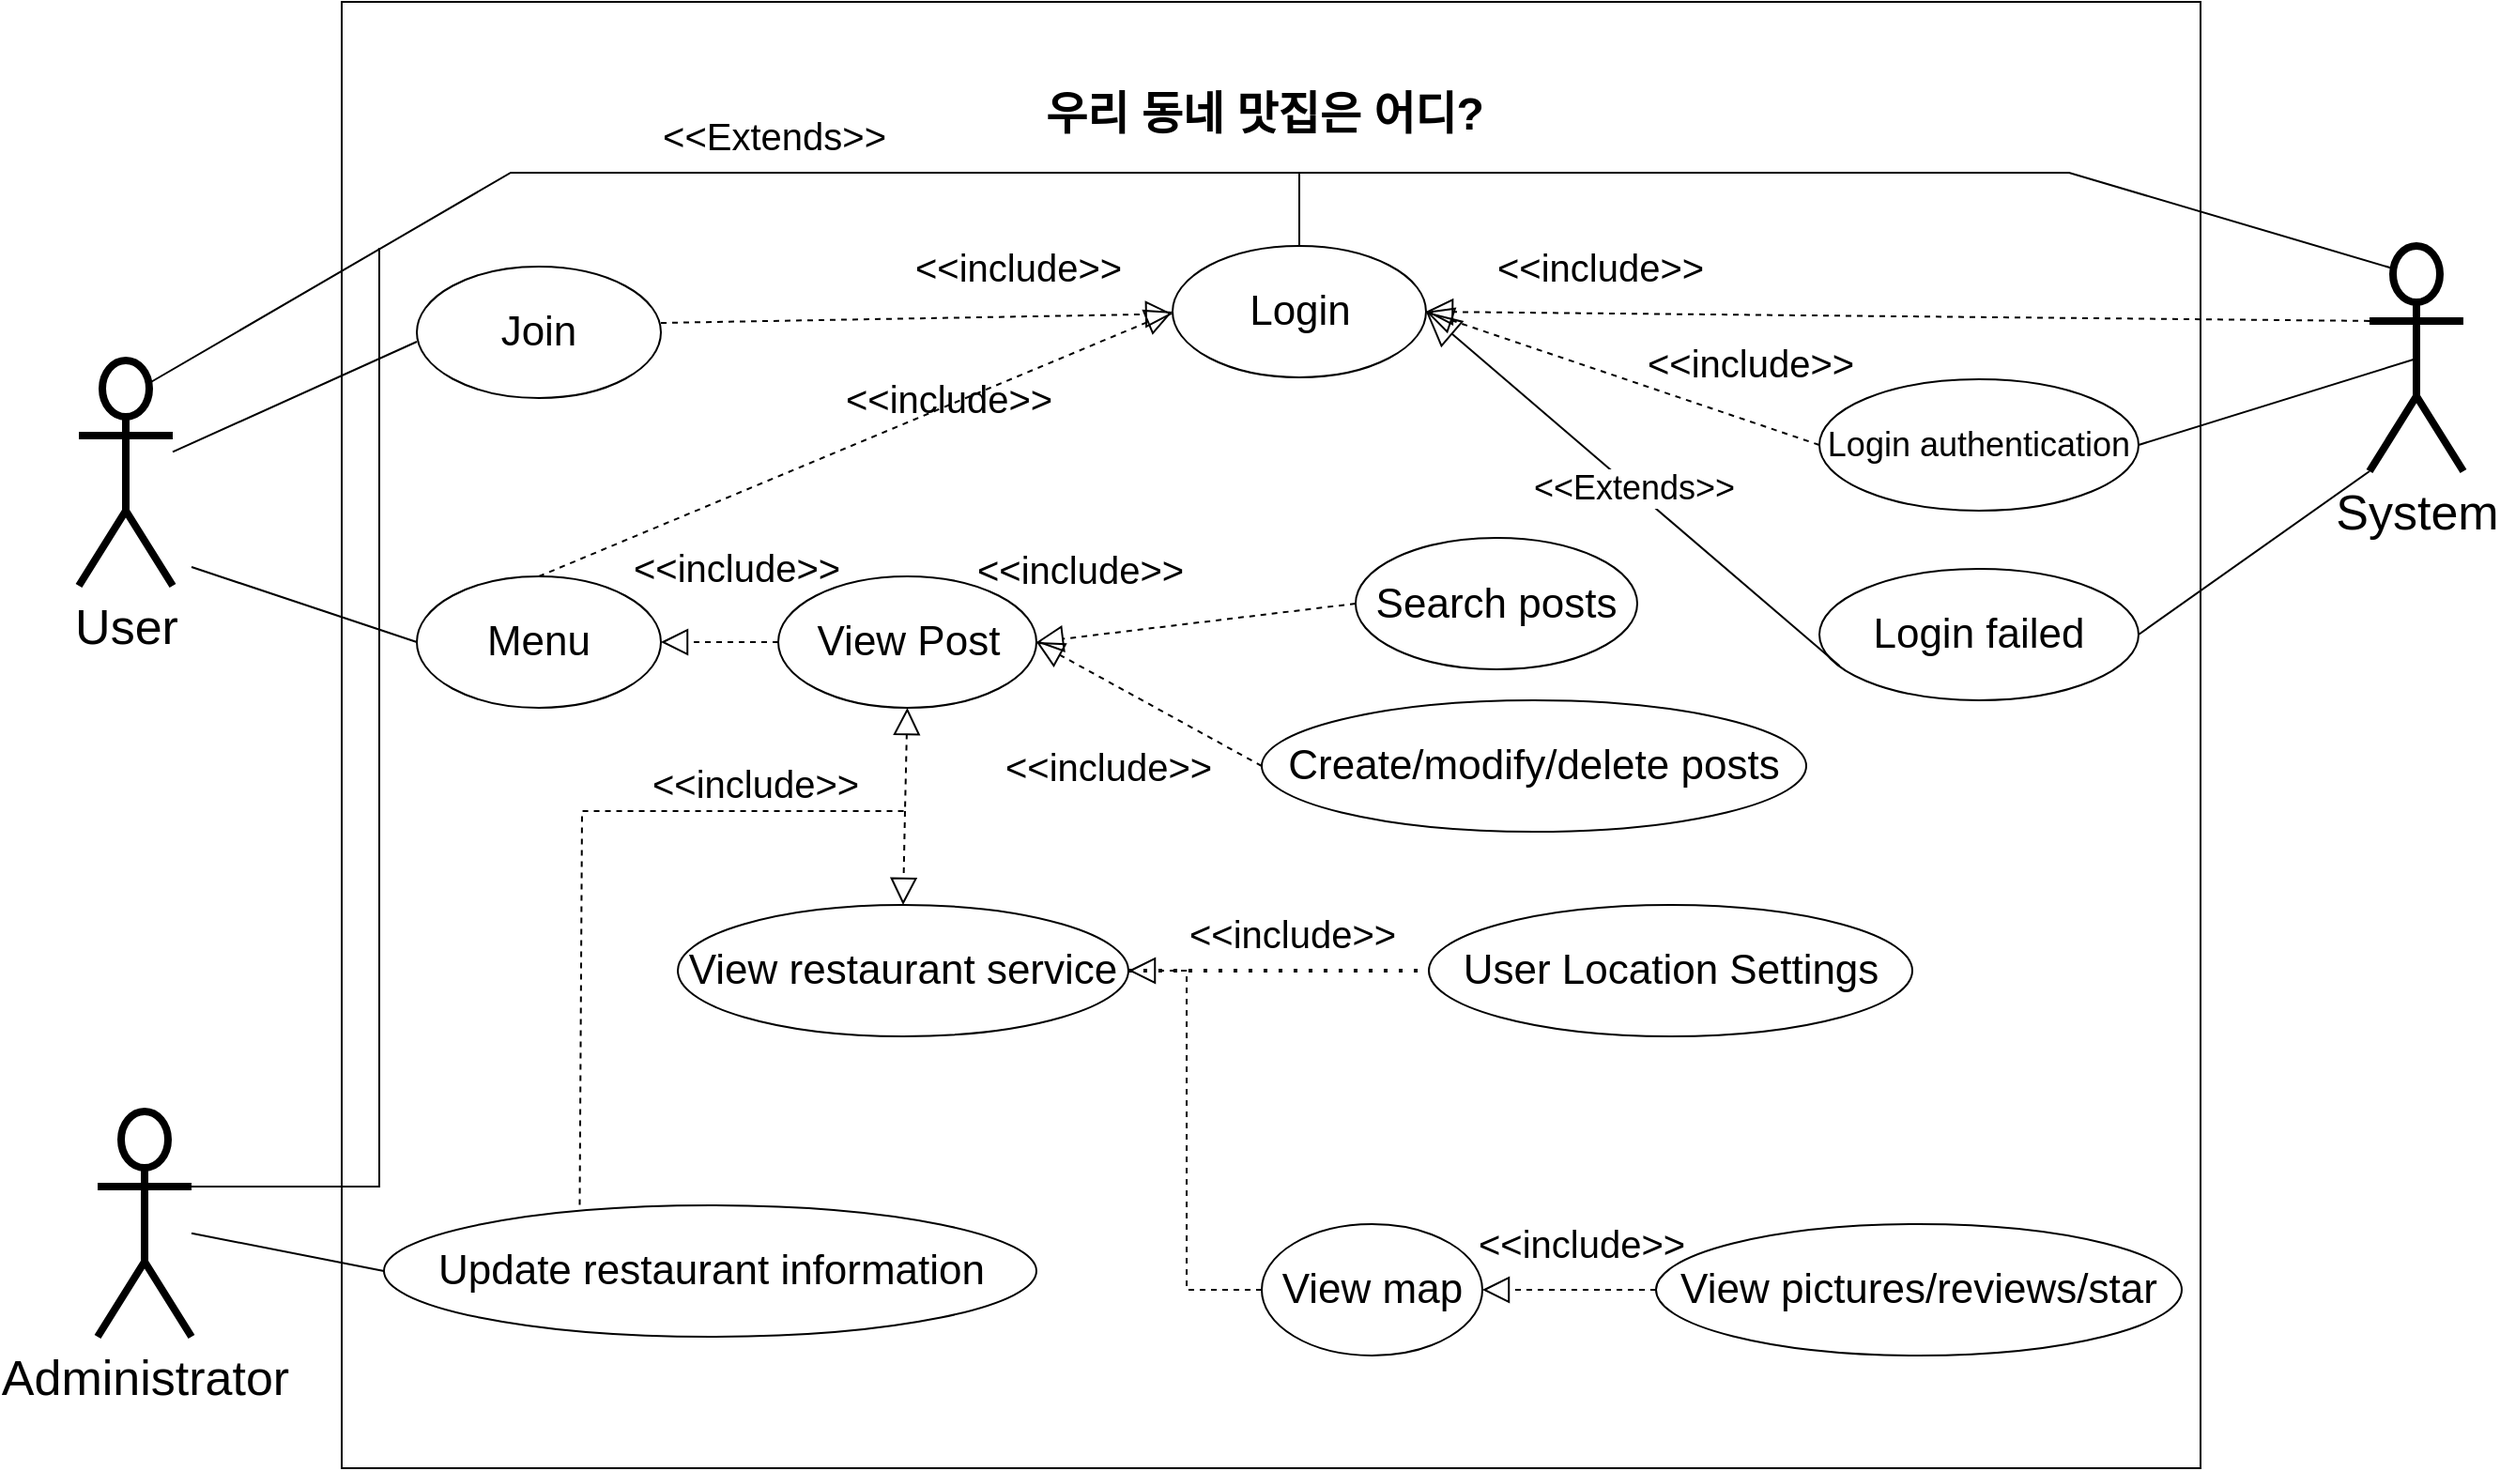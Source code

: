 <mxfile version="21.1.5" type="github">
  <diagram name="페이지-1" id="wWM9gtQzFqx25JjFePYi">
    <mxGraphModel dx="2460" dy="1075" grid="1" gridSize="10" guides="1" tooltips="1" connect="1" arrows="1" fold="1" page="1" pageScale="1" pageWidth="827" pageHeight="1169" math="0" shadow="0">
      <root>
        <mxCell id="0" />
        <mxCell id="1" parent="0" />
        <mxCell id="1IU3ckHuEVs75nmSolgR-3" value="User" style="shape=umlActor;verticalLabelPosition=bottom;verticalAlign=top;html=1;outlineConnect=0;strokeWidth=4;fontSize=26;" vertex="1" parent="1">
          <mxGeometry x="-100" y="340" width="50" height="120" as="geometry" />
        </mxCell>
        <mxCell id="1IU3ckHuEVs75nmSolgR-9" value="" style="rounded=0;whiteSpace=wrap;html=1;" vertex="1" parent="1">
          <mxGeometry x="40" y="149" width="990" height="781" as="geometry" />
        </mxCell>
        <mxCell id="1IU3ckHuEVs75nmSolgR-2" value="&lt;h1&gt;우리 동네 맛집은 어디?&lt;/h1&gt;" style="text;html=1;strokeColor=none;fillColor=none;spacing=5;spacingTop=-20;whiteSpace=wrap;overflow=hidden;rounded=0;" vertex="1" parent="1">
          <mxGeometry x="410" y="189" width="280" height="40" as="geometry" />
        </mxCell>
        <mxCell id="1IU3ckHuEVs75nmSolgR-4" value="Administrator" style="shape=umlActor;verticalLabelPosition=bottom;verticalAlign=top;html=1;outlineConnect=0;strokeWidth=4;fontSize=26;" vertex="1" parent="1">
          <mxGeometry x="-90" y="740" width="50" height="120" as="geometry" />
        </mxCell>
        <mxCell id="1IU3ckHuEVs75nmSolgR-7" value="System" style="shape=umlActor;verticalLabelPosition=bottom;verticalAlign=top;html=1;outlineConnect=0;strokeWidth=4;fontSize=26;" vertex="1" parent="1">
          <mxGeometry x="1120" y="279" width="50" height="120" as="geometry" />
        </mxCell>
        <mxCell id="1IU3ckHuEVs75nmSolgR-11" value="&lt;font style=&quot;font-size: 22px;&quot;&gt;Join&lt;/font&gt;" style="ellipse;whiteSpace=wrap;html=1;" vertex="1" parent="1">
          <mxGeometry x="80" y="290" width="130" height="70" as="geometry" />
        </mxCell>
        <mxCell id="1IU3ckHuEVs75nmSolgR-12" value="&lt;font style=&quot;font-size: 22px;&quot;&gt;Menu&lt;/font&gt;" style="ellipse;whiteSpace=wrap;html=1;" vertex="1" parent="1">
          <mxGeometry x="80" y="455" width="130" height="70" as="geometry" />
        </mxCell>
        <mxCell id="1IU3ckHuEVs75nmSolgR-13" value="&lt;font style=&quot;font-size: 22px;&quot;&gt;Update restaurant information&lt;/font&gt;" style="ellipse;whiteSpace=wrap;html=1;" vertex="1" parent="1">
          <mxGeometry x="62.5" y="790" width="347.5" height="70" as="geometry" />
        </mxCell>
        <mxCell id="1IU3ckHuEVs75nmSolgR-14" value="&lt;font style=&quot;font-size: 22px;&quot;&gt;Login&lt;/font&gt;" style="ellipse;whiteSpace=wrap;html=1;" vertex="1" parent="1">
          <mxGeometry x="482.5" y="279" width="135" height="70" as="geometry" />
        </mxCell>
        <mxCell id="1IU3ckHuEVs75nmSolgR-15" value="&lt;font style=&quot;font-size: 18px;&quot;&gt;Login authentication&lt;/font&gt;" style="ellipse;whiteSpace=wrap;html=1;" vertex="1" parent="1">
          <mxGeometry x="827" y="350" width="170" height="70" as="geometry" />
        </mxCell>
        <mxCell id="1IU3ckHuEVs75nmSolgR-16" value="&lt;font style=&quot;font-size: 22px;&quot;&gt;Login failed&lt;/font&gt;" style="ellipse;whiteSpace=wrap;html=1;" vertex="1" parent="1">
          <mxGeometry x="827" y="451" width="170" height="70" as="geometry" />
        </mxCell>
        <mxCell id="1IU3ckHuEVs75nmSolgR-18" value="&lt;font style=&quot;font-size: 22px;&quot;&gt;View Post&lt;/font&gt;" style="ellipse;whiteSpace=wrap;html=1;" vertex="1" parent="1">
          <mxGeometry x="272.5" y="455" width="137.5" height="70" as="geometry" />
        </mxCell>
        <mxCell id="1IU3ckHuEVs75nmSolgR-19" value="&lt;font style=&quot;font-size: 22px;&quot;&gt;View restaurant service&lt;/font&gt;" style="ellipse;whiteSpace=wrap;html=1;" vertex="1" parent="1">
          <mxGeometry x="219" y="630" width="240" height="70" as="geometry" />
        </mxCell>
        <mxCell id="1IU3ckHuEVs75nmSolgR-20" value="&lt;font style=&quot;font-size: 22px;&quot;&gt;Search posts&lt;/font&gt;" style="ellipse;whiteSpace=wrap;html=1;" vertex="1" parent="1">
          <mxGeometry x="580" y="434.5" width="150" height="70" as="geometry" />
        </mxCell>
        <mxCell id="1IU3ckHuEVs75nmSolgR-21" value="&lt;font style=&quot;font-size: 22px;&quot;&gt;Create/modify/delete posts&lt;/font&gt;" style="ellipse;whiteSpace=wrap;html=1;" vertex="1" parent="1">
          <mxGeometry x="530" y="521" width="290" height="70" as="geometry" />
        </mxCell>
        <mxCell id="1IU3ckHuEVs75nmSolgR-22" value="&lt;font style=&quot;font-size: 22px;&quot;&gt;User Location Settings&lt;/font&gt;" style="ellipse;whiteSpace=wrap;html=1;" vertex="1" parent="1">
          <mxGeometry x="619" y="630" width="257.5" height="70" as="geometry" />
        </mxCell>
        <mxCell id="1IU3ckHuEVs75nmSolgR-23" value="&lt;font style=&quot;font-size: 22px;&quot;&gt;View map&lt;/font&gt;" style="ellipse;whiteSpace=wrap;html=1;" vertex="1" parent="1">
          <mxGeometry x="530" y="800" width="117.5" height="70" as="geometry" />
        </mxCell>
        <mxCell id="1IU3ckHuEVs75nmSolgR-24" value="&lt;font style=&quot;font-size: 22px;&quot;&gt;View pictures/reviews/star&lt;/font&gt;" style="ellipse;whiteSpace=wrap;html=1;" vertex="1" parent="1">
          <mxGeometry x="740" y="800" width="280" height="70" as="geometry" />
        </mxCell>
        <mxCell id="1IU3ckHuEVs75nmSolgR-28" value="" style="endArrow=none;html=1;rounded=0;" edge="1" parent="1" source="1IU3ckHuEVs75nmSolgR-3">
          <mxGeometry width="50" height="50" relative="1" as="geometry">
            <mxPoint x="30" y="380" as="sourcePoint" />
            <mxPoint x="80" y="330" as="targetPoint" />
          </mxGeometry>
        </mxCell>
        <mxCell id="1IU3ckHuEVs75nmSolgR-29" value="" style="endArrow=none;html=1;rounded=0;entryX=0;entryY=0.5;entryDx=0;entryDy=0;" edge="1" parent="1" target="1IU3ckHuEVs75nmSolgR-12">
          <mxGeometry width="50" height="50" relative="1" as="geometry">
            <mxPoint x="-40" y="450" as="sourcePoint" />
            <mxPoint x="40" y="460" as="targetPoint" />
          </mxGeometry>
        </mxCell>
        <mxCell id="1IU3ckHuEVs75nmSolgR-31" value="" style="endArrow=none;html=1;rounded=0;entryX=0;entryY=0.5;entryDx=0;entryDy=0;" edge="1" parent="1" source="1IU3ckHuEVs75nmSolgR-4" target="1IU3ckHuEVs75nmSolgR-13">
          <mxGeometry width="50" height="50" relative="1" as="geometry">
            <mxPoint x="610" y="660" as="sourcePoint" />
            <mxPoint x="660" y="620" as="targetPoint" />
          </mxGeometry>
        </mxCell>
        <mxCell id="1IU3ckHuEVs75nmSolgR-50" value="" style="endArrow=block;dashed=1;endFill=0;endSize=12;html=1;rounded=0;" edge="1" parent="1" target="1IU3ckHuEVs75nmSolgR-14">
          <mxGeometry width="160" relative="1" as="geometry">
            <mxPoint x="210" y="320" as="sourcePoint" />
            <mxPoint x="250" y="400" as="targetPoint" />
          </mxGeometry>
        </mxCell>
        <mxCell id="1IU3ckHuEVs75nmSolgR-51" value="" style="endArrow=block;dashed=1;endFill=0;endSize=12;html=1;rounded=0;exitX=0.5;exitY=0;exitDx=0;exitDy=0;entryX=0;entryY=0.5;entryDx=0;entryDy=0;" edge="1" parent="1" source="1IU3ckHuEVs75nmSolgR-12" target="1IU3ckHuEVs75nmSolgR-14">
          <mxGeometry width="160" relative="1" as="geometry">
            <mxPoint x="90" y="400" as="sourcePoint" />
            <mxPoint x="250" y="400" as="targetPoint" />
          </mxGeometry>
        </mxCell>
        <mxCell id="1IU3ckHuEVs75nmSolgR-54" value="" style="endArrow=block;dashed=1;endFill=0;endSize=12;html=1;rounded=0;exitX=0;exitY=0.5;exitDx=0;exitDy=0;" edge="1" parent="1" source="1IU3ckHuEVs75nmSolgR-20">
          <mxGeometry width="160" relative="1" as="geometry">
            <mxPoint x="130" y="400" as="sourcePoint" />
            <mxPoint x="410" y="490" as="targetPoint" />
          </mxGeometry>
        </mxCell>
        <mxCell id="1IU3ckHuEVs75nmSolgR-55" value="" style="endArrow=block;dashed=1;endFill=0;endSize=12;html=1;rounded=0;exitX=0;exitY=0.5;exitDx=0;exitDy=0;entryX=1;entryY=0.5;entryDx=0;entryDy=0;" edge="1" parent="1" source="1IU3ckHuEVs75nmSolgR-21" target="1IU3ckHuEVs75nmSolgR-18">
          <mxGeometry width="160" relative="1" as="geometry">
            <mxPoint x="130" y="400" as="sourcePoint" />
            <mxPoint x="420" y="510" as="targetPoint" />
            <Array as="points" />
          </mxGeometry>
        </mxCell>
        <mxCell id="1IU3ckHuEVs75nmSolgR-56" value="" style="endArrow=block;dashed=1;endFill=0;endSize=12;html=1;rounded=0;entryX=0.5;entryY=1;entryDx=0;entryDy=0;exitX=0.3;exitY=-0.004;exitDx=0;exitDy=0;exitPerimeter=0;" edge="1" parent="1" source="1IU3ckHuEVs75nmSolgR-13" target="1IU3ckHuEVs75nmSolgR-18">
          <mxGeometry width="160" relative="1" as="geometry">
            <mxPoint x="130" y="630" as="sourcePoint" />
            <mxPoint x="290" y="630" as="targetPoint" />
            <Array as="points">
              <mxPoint x="168" y="580" />
              <mxPoint x="340" y="580" />
            </Array>
          </mxGeometry>
        </mxCell>
        <mxCell id="1IU3ckHuEVs75nmSolgR-57" value="" style="endArrow=block;dashed=1;endFill=0;endSize=12;html=1;rounded=0;entryX=0.5;entryY=0;entryDx=0;entryDy=0;" edge="1" parent="1" target="1IU3ckHuEVs75nmSolgR-19">
          <mxGeometry width="160" relative="1" as="geometry">
            <mxPoint x="340" y="580" as="sourcePoint" />
            <mxPoint x="290" y="630" as="targetPoint" />
          </mxGeometry>
        </mxCell>
        <mxCell id="1IU3ckHuEVs75nmSolgR-58" value="" style="endArrow=block;dashed=1;endFill=0;endSize=12;html=1;rounded=0;entryX=1;entryY=0.5;entryDx=0;entryDy=0;exitX=0;exitY=0.5;exitDx=0;exitDy=0;" edge="1" parent="1" source="1IU3ckHuEVs75nmSolgR-18" target="1IU3ckHuEVs75nmSolgR-12">
          <mxGeometry width="160" relative="1" as="geometry">
            <mxPoint x="130" y="630" as="sourcePoint" />
            <mxPoint x="290" y="630" as="targetPoint" />
          </mxGeometry>
        </mxCell>
        <mxCell id="1IU3ckHuEVs75nmSolgR-59" value="" style="endArrow=block;dashed=1;endFill=0;endSize=12;html=1;rounded=0;exitX=0;exitY=0.5;exitDx=0;exitDy=0;entryX=1;entryY=0.5;entryDx=0;entryDy=0;" edge="1" parent="1" source="1IU3ckHuEVs75nmSolgR-23" target="1IU3ckHuEVs75nmSolgR-19">
          <mxGeometry width="160" relative="1" as="geometry">
            <mxPoint x="370" y="670" as="sourcePoint" />
            <mxPoint x="430" y="670" as="targetPoint" />
            <Array as="points">
              <mxPoint x="490" y="835" />
              <mxPoint x="490" y="665" />
            </Array>
          </mxGeometry>
        </mxCell>
        <mxCell id="1IU3ckHuEVs75nmSolgR-61" value="" style="endArrow=none;dashed=1;html=1;dashPattern=1 3;strokeWidth=2;rounded=0;entryX=0;entryY=0.5;entryDx=0;entryDy=0;exitX=1;exitY=0.5;exitDx=0;exitDy=0;" edge="1" parent="1" source="1IU3ckHuEVs75nmSolgR-19" target="1IU3ckHuEVs75nmSolgR-22">
          <mxGeometry width="50" height="50" relative="1" as="geometry">
            <mxPoint x="519" y="665" as="sourcePoint" />
            <mxPoint x="499" y="640" as="targetPoint" />
          </mxGeometry>
        </mxCell>
        <mxCell id="1IU3ckHuEVs75nmSolgR-62" value="" style="endArrow=block;dashed=1;endFill=0;endSize=12;html=1;rounded=0;entryX=1;entryY=0.5;entryDx=0;entryDy=0;exitX=0;exitY=0.5;exitDx=0;exitDy=0;" edge="1" parent="1" source="1IU3ckHuEVs75nmSolgR-24" target="1IU3ckHuEVs75nmSolgR-23">
          <mxGeometry width="160" relative="1" as="geometry">
            <mxPoint x="370" y="670" as="sourcePoint" />
            <mxPoint x="530" y="670" as="targetPoint" />
          </mxGeometry>
        </mxCell>
        <mxCell id="1IU3ckHuEVs75nmSolgR-63" value="" style="endArrow=block;dashed=1;endFill=0;endSize=12;html=1;rounded=0;exitX=0;exitY=0.333;exitDx=0;exitDy=0;exitPerimeter=0;entryX=1;entryY=0.5;entryDx=0;entryDy=0;" edge="1" parent="1" source="1IU3ckHuEVs75nmSolgR-7" target="1IU3ckHuEVs75nmSolgR-14">
          <mxGeometry width="160" relative="1" as="geometry">
            <mxPoint x="470" y="580" as="sourcePoint" />
            <mxPoint x="630" y="320" as="targetPoint" />
          </mxGeometry>
        </mxCell>
        <mxCell id="1IU3ckHuEVs75nmSolgR-66" value="" style="endArrow=block;dashed=1;endFill=0;endSize=12;html=1;rounded=0;exitX=0;exitY=0.5;exitDx=0;exitDy=0;entryX=1;entryY=0.5;entryDx=0;entryDy=0;" edge="1" parent="1" source="1IU3ckHuEVs75nmSolgR-15" target="1IU3ckHuEVs75nmSolgR-14">
          <mxGeometry width="160" relative="1" as="geometry">
            <mxPoint x="470" y="580" as="sourcePoint" />
            <mxPoint x="630" y="310" as="targetPoint" />
          </mxGeometry>
        </mxCell>
        <mxCell id="1IU3ckHuEVs75nmSolgR-67" value="" style="endArrow=none;html=1;rounded=0;entryX=1;entryY=0.5;entryDx=0;entryDy=0;exitX=0.5;exitY=0.5;exitDx=0;exitDy=0;exitPerimeter=0;" edge="1" parent="1" source="1IU3ckHuEVs75nmSolgR-7" target="1IU3ckHuEVs75nmSolgR-15">
          <mxGeometry width="50" height="50" relative="1" as="geometry">
            <mxPoint x="520" y="600" as="sourcePoint" />
            <mxPoint x="570" y="550" as="targetPoint" />
          </mxGeometry>
        </mxCell>
        <mxCell id="1IU3ckHuEVs75nmSolgR-68" value="" style="endArrow=none;html=1;rounded=0;entryX=0;entryY=1;entryDx=0;entryDy=0;entryPerimeter=0;exitX=1;exitY=0.5;exitDx=0;exitDy=0;" edge="1" parent="1" source="1IU3ckHuEVs75nmSolgR-16" target="1IU3ckHuEVs75nmSolgR-7">
          <mxGeometry width="50" height="50" relative="1" as="geometry">
            <mxPoint x="520" y="600" as="sourcePoint" />
            <mxPoint x="570" y="550" as="targetPoint" />
          </mxGeometry>
        </mxCell>
        <mxCell id="1IU3ckHuEVs75nmSolgR-69" value="&amp;lt;&amp;lt;Extends&amp;gt;&amp;gt;" style="endArrow=block;endSize=16;endFill=0;html=1;rounded=0;entryX=1;entryY=0.5;entryDx=0;entryDy=0;exitX=0.063;exitY=0.738;exitDx=0;exitDy=0;exitPerimeter=0;fontSize=18;" edge="1" parent="1" source="1IU3ckHuEVs75nmSolgR-16" target="1IU3ckHuEVs75nmSolgR-14">
          <mxGeometry width="160" relative="1" as="geometry">
            <mxPoint x="470" y="580" as="sourcePoint" />
            <mxPoint x="630" y="580" as="targetPoint" />
          </mxGeometry>
        </mxCell>
        <mxCell id="1IU3ckHuEVs75nmSolgR-72" value="&lt;font style=&quot;font-size: 20px;&quot;&gt;&lt;font style=&quot;font-size: 20px;&quot;&gt;&amp;lt;&amp;lt;incl&lt;/font&gt;ude&amp;gt;&amp;gt;&lt;/font&gt;" style="text;align=center;fontStyle=0;verticalAlign=middle;spacingLeft=3;spacingRight=3;strokeColor=none;rotatable=0;points=[[0,0.5],[1,0.5]];portConstraint=eastwest;html=1;fontSize=20;" vertex="1" parent="1">
          <mxGeometry x="150" y="525" width="220" height="80" as="geometry" />
        </mxCell>
        <mxCell id="1IU3ckHuEVs75nmSolgR-73" value="&lt;font style=&quot;font-size: 20px;&quot;&gt;&lt;font style=&quot;font-size: 20px;&quot;&gt;&amp;lt;&amp;lt;incl&lt;/font&gt;ude&amp;gt;&amp;gt;&lt;/font&gt;" style="text;align=center;fontStyle=0;verticalAlign=middle;spacingLeft=3;spacingRight=3;strokeColor=none;rotatable=0;points=[[0,0.5],[1,0.5]];portConstraint=eastwest;html=1;fontSize=20;" vertex="1" parent="1">
          <mxGeometry x="140" y="410" width="220" height="80" as="geometry" />
        </mxCell>
        <mxCell id="1IU3ckHuEVs75nmSolgR-74" value="&lt;font style=&quot;font-size: 20px;&quot;&gt;&lt;font style=&quot;font-size: 20px;&quot;&gt;&amp;lt;&amp;lt;incl&lt;/font&gt;ude&amp;gt;&amp;gt;&lt;/font&gt;" style="text;align=center;fontStyle=0;verticalAlign=middle;spacingLeft=3;spacingRight=3;strokeColor=none;rotatable=0;points=[[0,0.5],[1,0.5]];portConstraint=eastwest;html=1;fontSize=20;" vertex="1" parent="1">
          <mxGeometry x="252.5" y="320" width="220" height="80" as="geometry" />
        </mxCell>
        <mxCell id="1IU3ckHuEVs75nmSolgR-75" value="&lt;font style=&quot;font-size: 20px;&quot;&gt;&lt;font style=&quot;font-size: 20px;&quot;&gt;&amp;lt;&amp;lt;incl&lt;/font&gt;ude&amp;gt;&amp;gt;&lt;/font&gt;" style="text;align=center;fontStyle=0;verticalAlign=middle;spacingLeft=3;spacingRight=3;strokeColor=none;rotatable=0;points=[[0,0.5],[1,0.5]];portConstraint=eastwest;html=1;fontSize=20;" vertex="1" parent="1">
          <mxGeometry x="290" y="250" width="220" height="80" as="geometry" />
        </mxCell>
        <mxCell id="1IU3ckHuEVs75nmSolgR-76" value="&lt;font style=&quot;font-size: 20px;&quot;&gt;&lt;font style=&quot;font-size: 20px;&quot;&gt;&amp;lt;&amp;lt;incl&lt;/font&gt;ude&amp;gt;&amp;gt;&lt;/font&gt;" style="text;align=center;fontStyle=0;verticalAlign=middle;spacingLeft=3;spacingRight=3;strokeColor=none;rotatable=0;points=[[0,0.5],[1,0.5]];portConstraint=eastwest;html=1;fontSize=20;" vertex="1" parent="1">
          <mxGeometry x="600" y="250" width="220" height="80" as="geometry" />
        </mxCell>
        <mxCell id="1IU3ckHuEVs75nmSolgR-77" value="&lt;font style=&quot;font-size: 20px;&quot;&gt;&lt;font style=&quot;font-size: 20px;&quot;&gt;&amp;lt;&amp;lt;incl&lt;/font&gt;ude&amp;gt;&amp;gt;&lt;/font&gt;" style="text;align=center;fontStyle=0;verticalAlign=middle;spacingLeft=3;spacingRight=3;strokeColor=none;rotatable=0;points=[[0,0.5],[1,0.5]];portConstraint=eastwest;html=1;fontSize=20;" vertex="1" parent="1">
          <mxGeometry x="680" y="315" width="220" height="51" as="geometry" />
        </mxCell>
        <mxCell id="1IU3ckHuEVs75nmSolgR-78" value="&lt;font style=&quot;font-size: 20px;&quot;&gt;&lt;font style=&quot;font-size: 20px;&quot;&gt;&amp;lt;&amp;lt;incl&lt;/font&gt;ude&amp;gt;&amp;gt;&lt;/font&gt;" style="text;align=center;fontStyle=0;verticalAlign=middle;spacingLeft=3;spacingRight=3;strokeColor=none;rotatable=0;points=[[0,0.5],[1,0.5]];portConstraint=eastwest;html=1;fontSize=20;" vertex="1" parent="1">
          <mxGeometry x="322.5" y="411" width="220" height="80" as="geometry" />
        </mxCell>
        <mxCell id="1IU3ckHuEVs75nmSolgR-81" value="&lt;font style=&quot;font-size: 20px;&quot;&gt;&lt;font style=&quot;font-size: 20px;&quot;&gt;&amp;lt;&amp;lt;incl&lt;/font&gt;ude&amp;gt;&amp;gt;&lt;/font&gt;" style="text;align=center;fontStyle=0;verticalAlign=middle;spacingLeft=3;spacingRight=3;strokeColor=none;rotatable=0;points=[[0,0.5],[1,0.5]];portConstraint=eastwest;html=1;fontSize=20;" vertex="1" parent="1">
          <mxGeometry x="380" y="516" width="136" height="80" as="geometry" />
        </mxCell>
        <mxCell id="1IU3ckHuEVs75nmSolgR-82" value="&lt;font style=&quot;font-size: 20px;&quot;&gt;&lt;font style=&quot;font-size: 20px;&quot;&gt;&amp;lt;&amp;lt;incl&lt;/font&gt;ude&amp;gt;&amp;gt;&lt;/font&gt;" style="text;align=center;fontStyle=0;verticalAlign=middle;spacingLeft=3;spacingRight=3;strokeColor=none;rotatable=0;points=[[0,0.5],[1,0.5]];portConstraint=eastwest;html=1;fontSize=20;" vertex="1" parent="1">
          <mxGeometry x="436" y="605" width="220" height="80" as="geometry" />
        </mxCell>
        <mxCell id="1IU3ckHuEVs75nmSolgR-83" value="&lt;font style=&quot;font-size: 20px;&quot;&gt;&lt;font style=&quot;font-size: 20px;&quot;&gt;&amp;lt;&amp;lt;incl&lt;/font&gt;ude&amp;gt;&amp;gt;&lt;/font&gt;" style="text;align=center;fontStyle=0;verticalAlign=middle;spacingLeft=3;spacingRight=3;strokeColor=none;rotatable=0;points=[[0,0.5],[1,0.5]];portConstraint=eastwest;html=1;fontSize=20;" vertex="1" parent="1">
          <mxGeometry x="590" y="770" width="220" height="80" as="geometry" />
        </mxCell>
        <mxCell id="1IU3ckHuEVs75nmSolgR-85" value="" style="endArrow=none;html=1;rounded=0;exitX=0.75;exitY=0.1;exitDx=0;exitDy=0;exitPerimeter=0;entryX=0.25;entryY=0.1;entryDx=0;entryDy=0;entryPerimeter=0;" edge="1" parent="1" source="1IU3ckHuEVs75nmSolgR-3" target="1IU3ckHuEVs75nmSolgR-7">
          <mxGeometry width="50" height="50" relative="1" as="geometry">
            <mxPoint x="520" y="600" as="sourcePoint" />
            <mxPoint x="570" y="550" as="targetPoint" />
            <Array as="points">
              <mxPoint x="130" y="240" />
              <mxPoint x="550" y="240" />
              <mxPoint x="960" y="240" />
            </Array>
          </mxGeometry>
        </mxCell>
        <mxCell id="1IU3ckHuEVs75nmSolgR-86" value="" style="endArrow=none;html=1;rounded=0;exitX=0.5;exitY=0;exitDx=0;exitDy=0;" edge="1" parent="1" source="1IU3ckHuEVs75nmSolgR-14">
          <mxGeometry width="50" height="50" relative="1" as="geometry">
            <mxPoint x="520" y="600" as="sourcePoint" />
            <mxPoint x="550" y="240" as="targetPoint" />
          </mxGeometry>
        </mxCell>
        <mxCell id="1IU3ckHuEVs75nmSolgR-87" value="&amp;lt;&amp;lt;Extends&amp;gt;&amp;gt;" style="text;align=center;fontStyle=0;verticalAlign=middle;spacingLeft=3;spacingRight=3;strokeColor=none;rotatable=0;points=[[0,0.5],[1,0.5]];portConstraint=eastwest;html=1;fontSize=20;" vertex="1" parent="1">
          <mxGeometry x="160" y="180" width="220" height="80" as="geometry" />
        </mxCell>
        <mxCell id="1IU3ckHuEVs75nmSolgR-88" value="" style="endArrow=none;html=1;rounded=0;exitX=1;exitY=0.333;exitDx=0;exitDy=0;exitPerimeter=0;" edge="1" parent="1" source="1IU3ckHuEVs75nmSolgR-4">
          <mxGeometry width="50" height="50" relative="1" as="geometry">
            <mxPoint x="540" y="510" as="sourcePoint" />
            <mxPoint x="60" y="280" as="targetPoint" />
            <Array as="points">
              <mxPoint x="60" y="780" />
            </Array>
          </mxGeometry>
        </mxCell>
      </root>
    </mxGraphModel>
  </diagram>
</mxfile>
